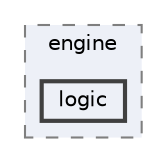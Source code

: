 digraph "techstorm/engine/logic"
{
 // LATEX_PDF_SIZE
  bgcolor="transparent";
  edge [fontname=Helvetica,fontsize=10,labelfontname=Helvetica,labelfontsize=10];
  node [fontname=Helvetica,fontsize=10,shape=box,height=0.2,width=0.4];
  compound=true
  subgraph clusterdir_f0215e67d3150ee964ca241625d804af {
    graph [ bgcolor="#edf0f7", pencolor="grey50", label="engine", fontname=Helvetica,fontsize=10 style="filled,dashed", URL="dir_f0215e67d3150ee964ca241625d804af.html",tooltip=""]
  dir_c599cb4b1efb1b01522257a6251e8501 [label="logic", fillcolor="#edf0f7", color="grey25", style="filled,bold", URL="dir_c599cb4b1efb1b01522257a6251e8501.html",tooltip=""];
  }
}
